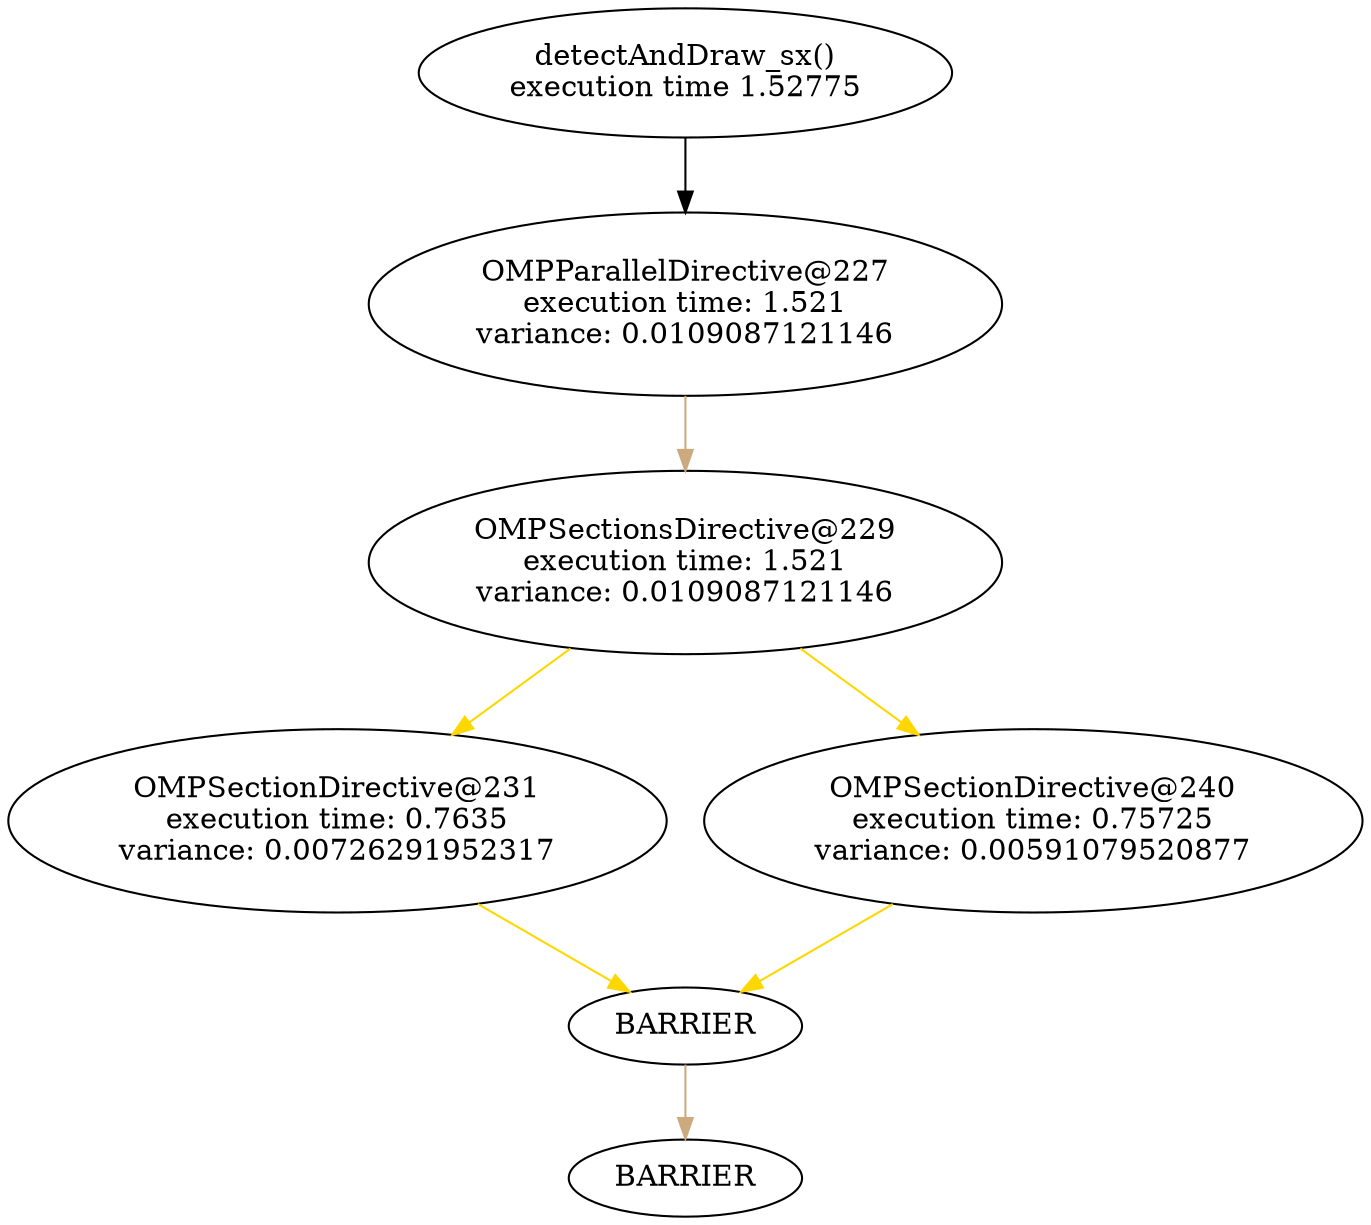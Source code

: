 digraph G {
	node [label="\N"];
	graph [bb="0,0,650,582"];
	203 [label="detectAndDraw_sx()\nexecution time 1.52775", root=203, pos="325,551", width="3.5556", height="0.86111"];
	227 [label="OMPParallelDirective@227\nexecution time: 1.521\nvariance: 0.0109087121146", root=203, pos="325,440", width="4.2222", height="1.2222"];
	229 [label="OMPSectionsDirective@229\nexecution time: 1.521\nvariance: 0.0109087121146", root=203, pos="325,316", width="4.2222", height="1.2222"];
	231 [label="OMPSectionDirective@231\nexecution time: 0.7635\nvariance: 0.00726291952317", root=203, pos="158,192", width="4.3889", height="1.2222"];
	"229_end" [label=BARRIER, root=203, pos="325,93", width="1.5556", height="0.51389"];
	240 [label="OMPSectionDirective@240\nexecution time: 0.75725\nvariance: 0.00591079520877", root=203, pos="492,192", width="4.3889", height="1.2222"];
	"227_end" [label=BARRIER, root=203, pos="325,19", width="1.5556", height="0.51389"];
	203 -> 227 [pos="e,325,484.23 325,519.78 325,511.86 325,503.11 325,494.39"];
	227 -> 229 [color=burlywood3, pos="e,325,360.34 325,395.93 325,387.72 325,379.04 325,370.56"];
	229 -> 231 [color=gold1, pos="e,213.65,233.32 269.39,274.71 254.12,263.37 237.44,250.99 221.75,239.34"];
	231 -> "229_end" [color=gold1, pos="e,297.39,109.37 225.44,152.02 247.07,139.2 270.19,125.49 288.7,114.52"];
	229 -> 240 [color=gold1, pos="e,436.35,233.32 380.61,274.71 395.88,263.37 412.56,250.99 428.25,239.34"];
	240 -> "229_end" [color=gold1, pos="e,352.61,109.37 424.56,152.02 402.93,139.2 379.81,125.49 361.3,114.52"];
	"229_end" -> "227_end" [color=burlywood3, pos="e,325,37.667 325,74.327 325,66.264 325,56.648 325,47.711"];
}
